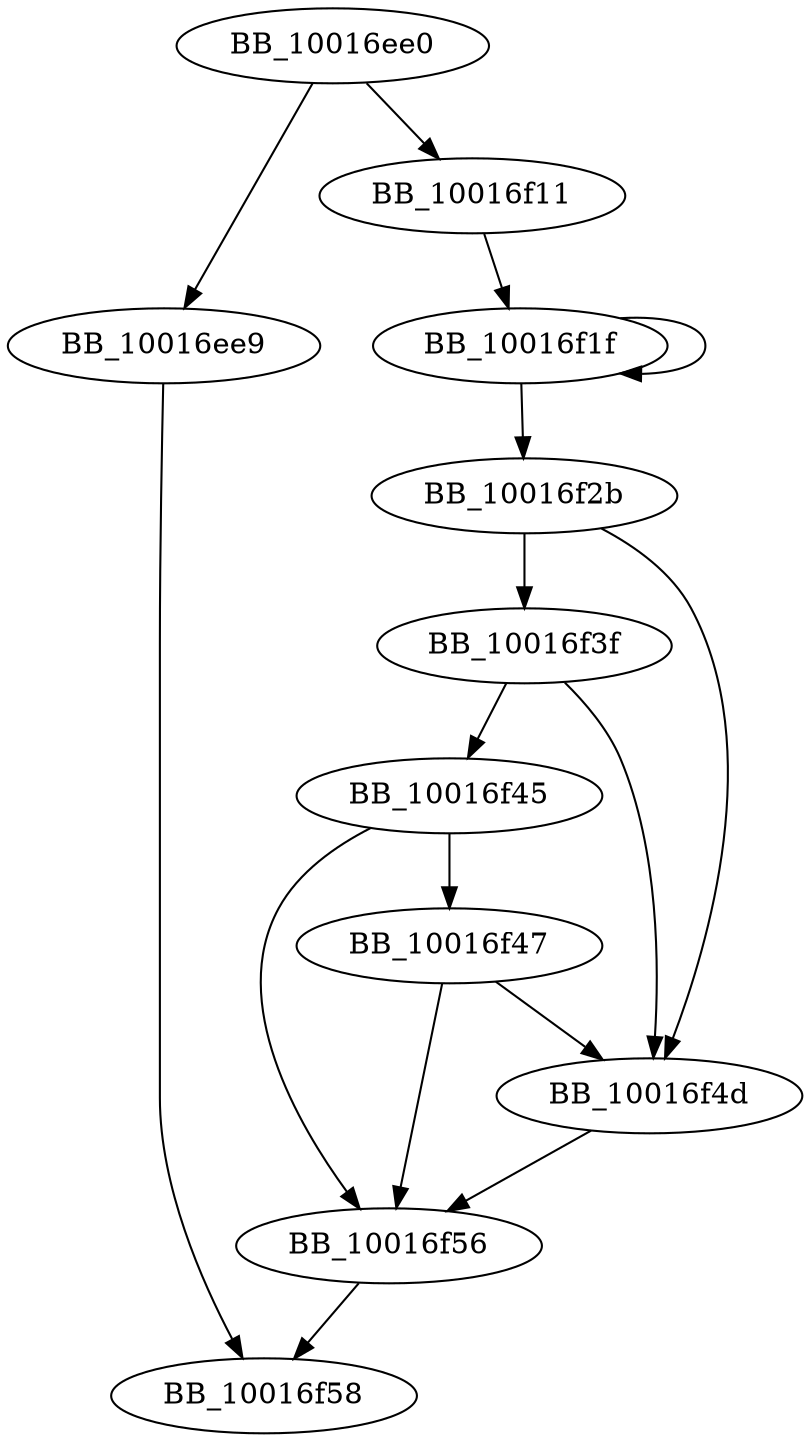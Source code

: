 DiGraph __aulldvrm{
BB_10016ee0->BB_10016ee9
BB_10016ee0->BB_10016f11
BB_10016ee9->BB_10016f58
BB_10016f11->BB_10016f1f
BB_10016f1f->BB_10016f1f
BB_10016f1f->BB_10016f2b
BB_10016f2b->BB_10016f3f
BB_10016f2b->BB_10016f4d
BB_10016f3f->BB_10016f45
BB_10016f3f->BB_10016f4d
BB_10016f45->BB_10016f47
BB_10016f45->BB_10016f56
BB_10016f47->BB_10016f4d
BB_10016f47->BB_10016f56
BB_10016f4d->BB_10016f56
BB_10016f56->BB_10016f58
}
